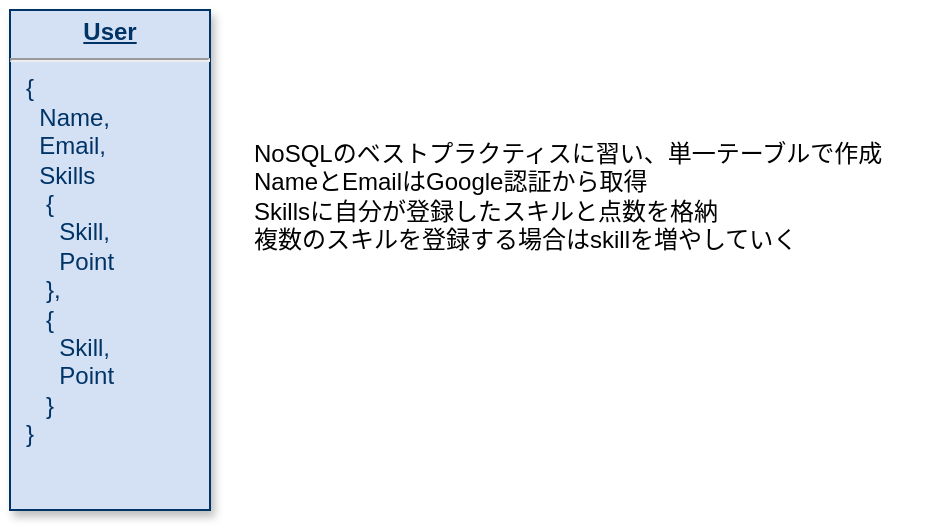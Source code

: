 <mxfile version="12.1.0" type="github" pages="1"><diagram name="Page-1" id="efa7a0a1-bf9b-a30e-e6df-94a7791c09e9"><mxGraphModel dx="1172" dy="759" grid="1" gridSize="10" guides="1" tooltips="1" connect="1" arrows="1" fold="1" page="1" pageScale="1" pageWidth="826" pageHeight="1169" background="#ffffff" math="0" shadow="0"><root><mxCell id="0"/><mxCell id="1" parent="0"/><mxCell id="22" value="&lt;p style=&quot;margin: 0px ; margin-top: 4px ; text-align: center ; text-decoration: underline&quot;&gt;&lt;strong&gt;User&lt;/strong&gt;&lt;/p&gt;&lt;hr&gt;&lt;p style=&quot;margin: 0px ; margin-left: 8px&quot;&gt;{&lt;/p&gt;&lt;p style=&quot;margin: 0px ; margin-left: 8px&quot;&gt;&amp;nbsp; Name,&lt;/p&gt;&lt;p style=&quot;margin: 0px ; margin-left: 8px&quot;&gt;&lt;span&gt;&amp;nbsp; Email,&lt;/span&gt;&lt;/p&gt;&lt;p style=&quot;margin: 0px ; margin-left: 8px&quot;&gt;&amp;nbsp; Skills&lt;/p&gt;&lt;p style=&quot;margin: 0px ; margin-left: 8px&quot;&gt;&amp;nbsp; &amp;nbsp;{&lt;/p&gt;&lt;p style=&quot;margin: 0px ; margin-left: 8px&quot;&gt;&amp;nbsp; &amp;nbsp; &amp;nbsp;Skill,&lt;/p&gt;&lt;p style=&quot;margin: 0px ; margin-left: 8px&quot;&gt;&amp;nbsp; &amp;nbsp; &amp;nbsp;Point&lt;/p&gt;&lt;p style=&quot;margin: 0px ; margin-left: 8px&quot;&gt;&amp;nbsp; &amp;nbsp;},&lt;/p&gt;&lt;p style=&quot;margin: 0px 0px 0px 8px&quot;&gt;&amp;nbsp; &amp;nbsp;{&lt;/p&gt;&lt;p style=&quot;margin: 0px 0px 0px 8px&quot;&gt;&amp;nbsp; &amp;nbsp; &amp;nbsp;Skill,&lt;/p&gt;&lt;p style=&quot;margin: 0px 0px 0px 8px&quot;&gt;&amp;nbsp; &amp;nbsp; &amp;nbsp;Point&lt;/p&gt;&lt;p style=&quot;margin: 0px 0px 0px 8px&quot;&gt;&amp;nbsp; &amp;nbsp;}&lt;/p&gt;&lt;p style=&quot;margin: 0px ; margin-left: 8px&quot;&gt;}&lt;/p&gt;" style="verticalAlign=top;align=left;overflow=fill;fontSize=12;fontFamily=Helvetica;html=1;strokeColor=#003366;shadow=1;fillColor=#D4E1F5;fontColor=#003366" parent="1" vertex="1"><mxGeometry x="180" y="270" width="100" height="250" as="geometry"/></mxCell><mxCell id="bODFVcYqBGlnocJ336Pz-114" value="NoSQLのベストプラクティスに習い、単一テーブルで作成&lt;br&gt;NameとEmailはGoogle認証から取得&lt;br&gt;Skillsに自分が登録したスキルと点数を格納&lt;br&gt;複数のスキルを登録する場合はskillを増やしていく" style="text;html=1;strokeColor=none;fillColor=none;align=left;verticalAlign=middle;whiteSpace=wrap;rounded=0;" vertex="1" parent="1"><mxGeometry x="300" y="335" width="350" height="55" as="geometry"/></mxCell></root></mxGraphModel></diagram></mxfile>